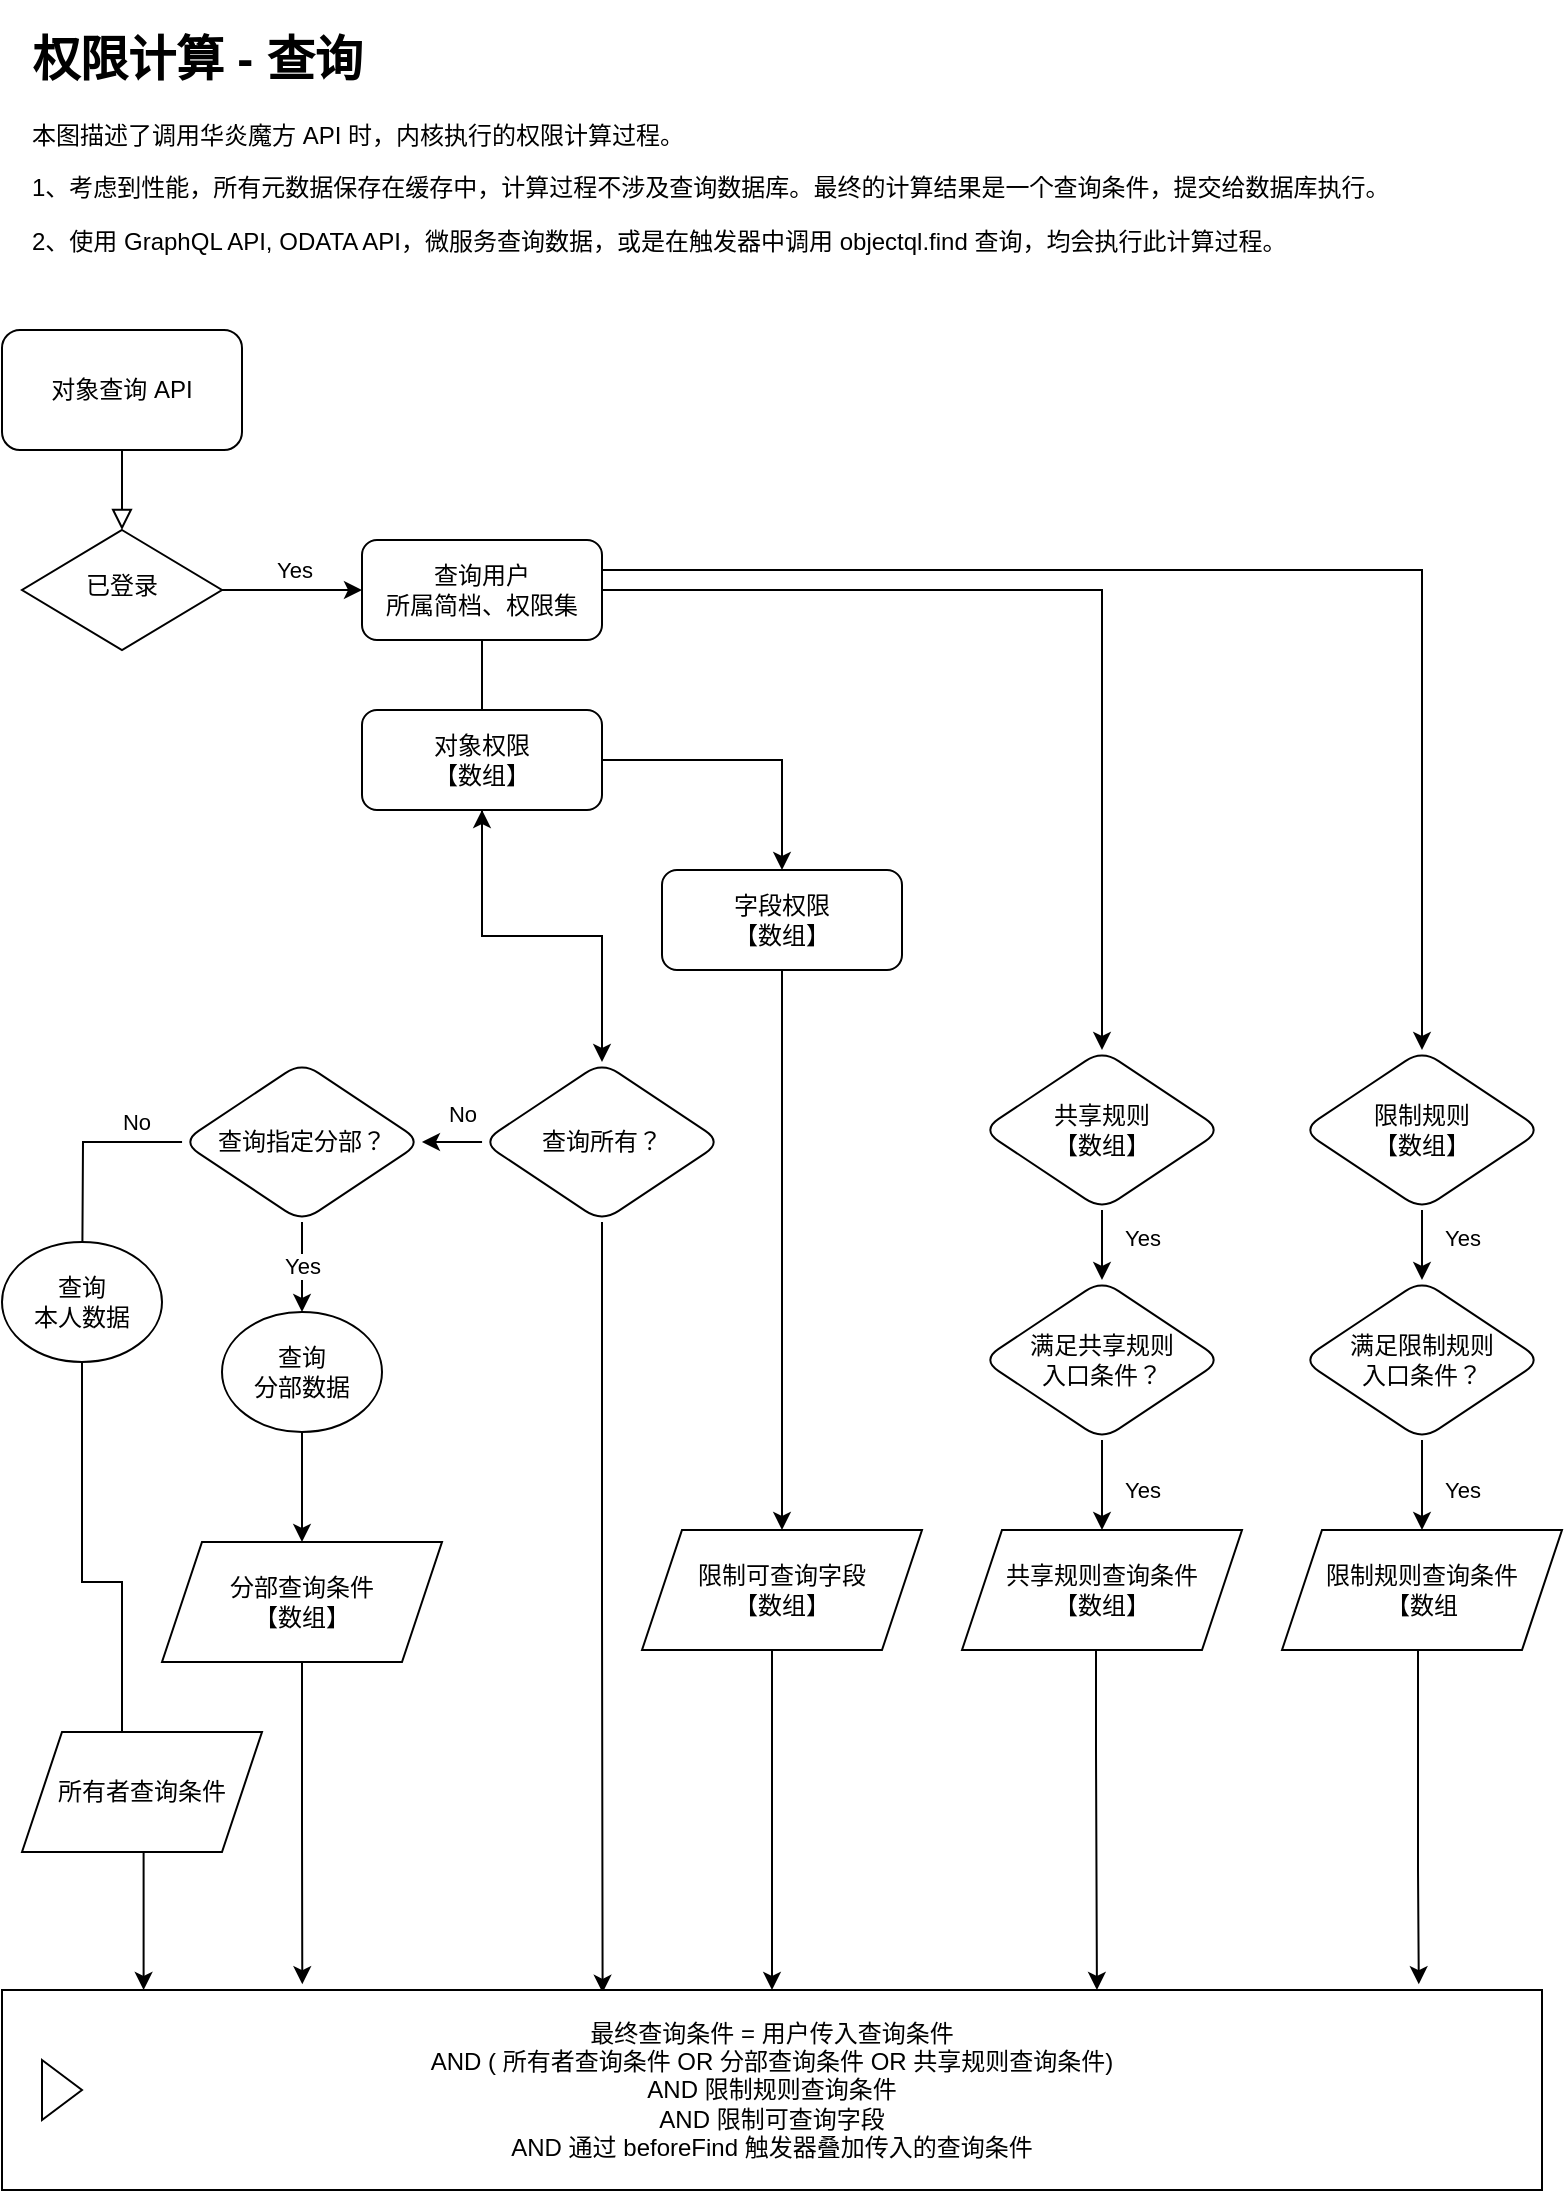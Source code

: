 <mxfile version="16.1.2" type="device"><diagram id="C5RBs43oDa-KdzZeNtuy" name="Page-1"><mxGraphModel dx="786" dy="572" grid="1" gridSize="10" guides="1" tooltips="1" connect="1" arrows="1" fold="1" page="1" pageScale="1" pageWidth="827" pageHeight="1169" math="0" shadow="0"><root><mxCell id="WIyWlLk6GJQsqaUBKTNV-0"/><mxCell id="WIyWlLk6GJQsqaUBKTNV-1" parent="WIyWlLk6GJQsqaUBKTNV-0"/><mxCell id="WIyWlLk6GJQsqaUBKTNV-2" value="" style="rounded=0;html=1;jettySize=auto;orthogonalLoop=1;fontSize=11;endArrow=block;endFill=0;endSize=8;strokeWidth=1;shadow=0;labelBackgroundColor=none;edgeStyle=orthogonalEdgeStyle;" parent="WIyWlLk6GJQsqaUBKTNV-1" source="WIyWlLk6GJQsqaUBKTNV-3" target="WIyWlLk6GJQsqaUBKTNV-6" edge="1"><mxGeometry relative="1" as="geometry"/></mxCell><mxCell id="WIyWlLk6GJQsqaUBKTNV-3" value="对象查询 API" style="rounded=1;whiteSpace=wrap;html=1;fontSize=12;glass=0;strokeWidth=1;shadow=0;" parent="WIyWlLk6GJQsqaUBKTNV-1" vertex="1"><mxGeometry x="20" y="170" width="120" height="60" as="geometry"/></mxCell><mxCell id="5bt5NWS37IOJWbyXslHa-62" value="" style="edgeStyle=orthogonalEdgeStyle;rounded=0;orthogonalLoop=1;jettySize=auto;html=1;" edge="1" parent="WIyWlLk6GJQsqaUBKTNV-1" source="WIyWlLk6GJQsqaUBKTNV-6" target="WIyWlLk6GJQsqaUBKTNV-11"><mxGeometry relative="1" as="geometry"/></mxCell><mxCell id="5bt5NWS37IOJWbyXslHa-63" value="Yes" style="edgeLabel;html=1;align=center;verticalAlign=middle;resizable=0;points=[];" vertex="1" connectable="0" parent="5bt5NWS37IOJWbyXslHa-62"><mxGeometry x="0.029" y="1" relative="1" as="geometry"><mxPoint y="-9" as="offset"/></mxGeometry></mxCell><mxCell id="WIyWlLk6GJQsqaUBKTNV-6" value="已登录" style="rhombus;whiteSpace=wrap;html=1;shadow=0;fontFamily=Helvetica;fontSize=12;align=center;strokeWidth=1;spacing=6;spacingTop=-4;" parent="WIyWlLk6GJQsqaUBKTNV-1" vertex="1"><mxGeometry x="30" y="270" width="100" height="60" as="geometry"/></mxCell><mxCell id="5bt5NWS37IOJWbyXslHa-66" value="" style="edgeStyle=orthogonalEdgeStyle;rounded=0;orthogonalLoop=1;jettySize=auto;html=1;" edge="1" parent="WIyWlLk6GJQsqaUBKTNV-1" source="5bt5NWS37IOJWbyXslHa-6" target="5bt5NWS37IOJWbyXslHa-12"><mxGeometry relative="1" as="geometry"/></mxCell><mxCell id="5bt5NWS37IOJWbyXslHa-67" value="No" style="edgeLabel;html=1;align=center;verticalAlign=middle;resizable=0;points=[];" vertex="1" connectable="0" parent="5bt5NWS37IOJWbyXslHa-66"><mxGeometry y="2" relative="1" as="geometry"><mxPoint x="5" y="-12" as="offset"/></mxGeometry></mxCell><mxCell id="5bt5NWS37IOJWbyXslHa-119" style="edgeStyle=orthogonalEdgeStyle;rounded=0;orthogonalLoop=1;jettySize=auto;html=1;entryX=0.39;entryY=0.014;entryDx=0;entryDy=0;entryPerimeter=0;" edge="1" parent="WIyWlLk6GJQsqaUBKTNV-1" source="5bt5NWS37IOJWbyXslHa-6" target="5bt5NWS37IOJWbyXslHa-85"><mxGeometry relative="1" as="geometry"/></mxCell><mxCell id="5bt5NWS37IOJWbyXslHa-6" value="查询所有？" style="rhombus;whiteSpace=wrap;html=1;rounded=1;glass=0;strokeWidth=1;shadow=0;" vertex="1" parent="WIyWlLk6GJQsqaUBKTNV-1"><mxGeometry x="260" y="535.98" width="120" height="80" as="geometry"/></mxCell><mxCell id="5bt5NWS37IOJWbyXslHa-68" style="edgeStyle=orthogonalEdgeStyle;rounded=0;orthogonalLoop=1;jettySize=auto;html=1;entryX=0.5;entryY=0;entryDx=0;entryDy=0;" edge="1" parent="WIyWlLk6GJQsqaUBKTNV-1" source="5bt5NWS37IOJWbyXslHa-12"><mxGeometry relative="1" as="geometry"><mxPoint x="60" y="660.98" as="targetPoint"/></mxGeometry></mxCell><mxCell id="5bt5NWS37IOJWbyXslHa-69" value="No" style="edgeLabel;html=1;align=center;verticalAlign=middle;resizable=0;points=[];" vertex="1" connectable="0" parent="5bt5NWS37IOJWbyXslHa-68"><mxGeometry x="-0.576" relative="1" as="geometry"><mxPoint x="5" y="-10" as="offset"/></mxGeometry></mxCell><mxCell id="5bt5NWS37IOJWbyXslHa-70" value="" style="edgeStyle=orthogonalEdgeStyle;rounded=0;orthogonalLoop=1;jettySize=auto;html=1;" edge="1" parent="WIyWlLk6GJQsqaUBKTNV-1" source="5bt5NWS37IOJWbyXslHa-12" target="5bt5NWS37IOJWbyXslHa-19"><mxGeometry relative="1" as="geometry"/></mxCell><mxCell id="5bt5NWS37IOJWbyXslHa-71" value="Yes" style="edgeLabel;html=1;align=center;verticalAlign=middle;resizable=0;points=[];" vertex="1" connectable="0" parent="5bt5NWS37IOJWbyXslHa-70"><mxGeometry x="-0.022" relative="1" as="geometry"><mxPoint as="offset"/></mxGeometry></mxCell><mxCell id="5bt5NWS37IOJWbyXslHa-12" value="查询指定分部？" style="rhombus;whiteSpace=wrap;html=1;rounded=1;glass=0;strokeWidth=1;shadow=0;" vertex="1" parent="WIyWlLk6GJQsqaUBKTNV-1"><mxGeometry x="110" y="535.98" width="120" height="80" as="geometry"/></mxCell><mxCell id="5bt5NWS37IOJWbyXslHa-78" value="" style="edgeStyle=orthogonalEdgeStyle;rounded=0;orthogonalLoop=1;jettySize=auto;html=1;" edge="1" parent="WIyWlLk6GJQsqaUBKTNV-1" source="5bt5NWS37IOJWbyXslHa-19" target="5bt5NWS37IOJWbyXslHa-76"><mxGeometry relative="1" as="geometry"/></mxCell><mxCell id="5bt5NWS37IOJWbyXslHa-19" value="查询&lt;br&gt;分部数据" style="ellipse;whiteSpace=wrap;html=1;rounded=1;glass=0;strokeWidth=1;shadow=0;" vertex="1" parent="WIyWlLk6GJQsqaUBKTNV-1"><mxGeometry x="130" y="660.98" width="80" height="60" as="geometry"/></mxCell><mxCell id="5bt5NWS37IOJWbyXslHa-109" style="edgeStyle=orthogonalEdgeStyle;rounded=0;orthogonalLoop=1;jettySize=auto;html=1;entryX=0.214;entryY=0.167;entryDx=0;entryDy=0;entryPerimeter=0;exitX=0.5;exitY=1;exitDx=0;exitDy=0;" edge="1" parent="WIyWlLk6GJQsqaUBKTNV-1" source="5bt5NWS37IOJWbyXslHa-26" target="5bt5NWS37IOJWbyXslHa-108"><mxGeometry relative="1" as="geometry"><mxPoint x="60" y="720.98" as="sourcePoint"/><Array as="points"><mxPoint x="60" y="796"/><mxPoint x="80" y="796"/><mxPoint x="80" y="881"/></Array></mxGeometry></mxCell><mxCell id="5bt5NWS37IOJWbyXslHa-26" value="查询&lt;br&gt;本人数据" style="ellipse;whiteSpace=wrap;html=1;rounded=1;glass=0;strokeWidth=1;shadow=0;" vertex="1" parent="WIyWlLk6GJQsqaUBKTNV-1"><mxGeometry x="20" y="625.98" width="80" height="60" as="geometry"/></mxCell><mxCell id="5bt5NWS37IOJWbyXslHa-37" value="" style="edgeStyle=orthogonalEdgeStyle;rounded=0;orthogonalLoop=1;jettySize=auto;html=1;" edge="1" parent="WIyWlLk6GJQsqaUBKTNV-1" source="5bt5NWS37IOJWbyXslHa-28" target="5bt5NWS37IOJWbyXslHa-36"><mxGeometry relative="1" as="geometry"/></mxCell><mxCell id="5bt5NWS37IOJWbyXslHa-43" value="Yes" style="edgeLabel;html=1;align=center;verticalAlign=middle;resizable=0;points=[];" vertex="1" connectable="0" parent="5bt5NWS37IOJWbyXslHa-37"><mxGeometry x="-0.378" y="-1" relative="1" as="geometry"><mxPoint x="21" as="offset"/></mxGeometry></mxCell><mxCell id="5bt5NWS37IOJWbyXslHa-28" value="共享规则&lt;br&gt;【数组】" style="rhombus;whiteSpace=wrap;html=1;rounded=1;glass=0;strokeWidth=1;shadow=0;" vertex="1" parent="WIyWlLk6GJQsqaUBKTNV-1"><mxGeometry x="510" y="530" width="120" height="80" as="geometry"/></mxCell><mxCell id="5bt5NWS37IOJWbyXslHa-41" value="" style="edgeStyle=orthogonalEdgeStyle;rounded=0;orthogonalLoop=1;jettySize=auto;html=1;entryX=0.5;entryY=0;entryDx=0;entryDy=0;" edge="1" parent="WIyWlLk6GJQsqaUBKTNV-1" source="5bt5NWS37IOJWbyXslHa-36" target="5bt5NWS37IOJWbyXslHa-80"><mxGeometry relative="1" as="geometry"><mxPoint x="570" y="760" as="targetPoint"/></mxGeometry></mxCell><mxCell id="5bt5NWS37IOJWbyXslHa-42" value="Yes" style="edgeLabel;html=1;align=center;verticalAlign=middle;resizable=0;points=[];" vertex="1" connectable="0" parent="5bt5NWS37IOJWbyXslHa-41"><mxGeometry x="0.111" relative="1" as="geometry"><mxPoint x="20" as="offset"/></mxGeometry></mxCell><mxCell id="5bt5NWS37IOJWbyXslHa-36" value="满足共享规则&lt;br&gt;入口条件？" style="rhombus;whiteSpace=wrap;html=1;rounded=1;glass=0;strokeWidth=1;shadow=0;" vertex="1" parent="WIyWlLk6GJQsqaUBKTNV-1"><mxGeometry x="510" y="645" width="120" height="80" as="geometry"/></mxCell><mxCell id="5bt5NWS37IOJWbyXslHa-47" value="" style="edgeStyle=orthogonalEdgeStyle;rounded=0;orthogonalLoop=1;jettySize=auto;html=1;" edge="1" parent="WIyWlLk6GJQsqaUBKTNV-1" source="5bt5NWS37IOJWbyXslHa-49" target="5bt5NWS37IOJWbyXslHa-52"><mxGeometry relative="1" as="geometry"/></mxCell><mxCell id="5bt5NWS37IOJWbyXslHa-48" value="Yes" style="edgeLabel;html=1;align=center;verticalAlign=middle;resizable=0;points=[];" vertex="1" connectable="0" parent="5bt5NWS37IOJWbyXslHa-47"><mxGeometry x="-0.378" y="-1" relative="1" as="geometry"><mxPoint x="21" as="offset"/></mxGeometry></mxCell><mxCell id="5bt5NWS37IOJWbyXslHa-49" value="限制规则&lt;br&gt;【数组】" style="rhombus;whiteSpace=wrap;html=1;rounded=1;glass=0;strokeWidth=1;shadow=0;" vertex="1" parent="WIyWlLk6GJQsqaUBKTNV-1"><mxGeometry x="670" y="530" width="120" height="80" as="geometry"/></mxCell><mxCell id="5bt5NWS37IOJWbyXslHa-50" value="" style="edgeStyle=orthogonalEdgeStyle;rounded=0;orthogonalLoop=1;jettySize=auto;html=1;entryX=0.5;entryY=0;entryDx=0;entryDy=0;" edge="1" parent="WIyWlLk6GJQsqaUBKTNV-1" source="5bt5NWS37IOJWbyXslHa-52" target="5bt5NWS37IOJWbyXslHa-81"><mxGeometry relative="1" as="geometry"><mxPoint x="730" y="760" as="targetPoint"/></mxGeometry></mxCell><mxCell id="5bt5NWS37IOJWbyXslHa-51" value="Yes" style="edgeLabel;html=1;align=center;verticalAlign=middle;resizable=0;points=[];" vertex="1" connectable="0" parent="5bt5NWS37IOJWbyXslHa-50"><mxGeometry x="0.111" relative="1" as="geometry"><mxPoint x="20" as="offset"/></mxGeometry></mxCell><mxCell id="5bt5NWS37IOJWbyXslHa-52" value="满足限制规则&lt;br&gt;入口条件？" style="rhombus;whiteSpace=wrap;html=1;rounded=1;glass=0;strokeWidth=1;shadow=0;" vertex="1" parent="WIyWlLk6GJQsqaUBKTNV-1"><mxGeometry x="670" y="645" width="120" height="80" as="geometry"/></mxCell><mxCell id="5bt5NWS37IOJWbyXslHa-60" value="" style="edgeStyle=orthogonalEdgeStyle;rounded=0;orthogonalLoop=1;jettySize=auto;html=1;" edge="1" parent="WIyWlLk6GJQsqaUBKTNV-1" source="WIyWlLk6GJQsqaUBKTNV-11" target="5bt5NWS37IOJWbyXslHa-59"><mxGeometry relative="1" as="geometry"><Array as="points"><mxPoint x="260" y="435"/></Array></mxGeometry></mxCell><mxCell id="5bt5NWS37IOJWbyXslHa-88" style="edgeStyle=orthogonalEdgeStyle;rounded=0;orthogonalLoop=1;jettySize=auto;html=1;entryX=0.5;entryY=0;entryDx=0;entryDy=0;" edge="1" parent="WIyWlLk6GJQsqaUBKTNV-1" source="WIyWlLk6GJQsqaUBKTNV-11" target="5bt5NWS37IOJWbyXslHa-28"><mxGeometry relative="1" as="geometry"><Array as="points"><mxPoint x="570" y="300"/></Array></mxGeometry></mxCell><mxCell id="5bt5NWS37IOJWbyXslHa-89" style="edgeStyle=orthogonalEdgeStyle;rounded=0;orthogonalLoop=1;jettySize=auto;html=1;entryX=0.5;entryY=0;entryDx=0;entryDy=0;" edge="1" parent="WIyWlLk6GJQsqaUBKTNV-1" source="WIyWlLk6GJQsqaUBKTNV-11" target="5bt5NWS37IOJWbyXslHa-49"><mxGeometry relative="1" as="geometry"><Array as="points"><mxPoint x="730" y="290"/></Array></mxGeometry></mxCell><mxCell id="WIyWlLk6GJQsqaUBKTNV-11" value="查询用户&lt;br&gt;所属简档、权限集" style="rounded=1;whiteSpace=wrap;html=1;fontSize=12;glass=0;strokeWidth=1;shadow=0;" parent="WIyWlLk6GJQsqaUBKTNV-1" vertex="1"><mxGeometry x="200" y="275" width="120" height="50" as="geometry"/></mxCell><mxCell id="5bt5NWS37IOJWbyXslHa-87" style="edgeStyle=orthogonalEdgeStyle;rounded=0;orthogonalLoop=1;jettySize=auto;html=1;entryX=0.5;entryY=0;entryDx=0;entryDy=0;" edge="1" parent="WIyWlLk6GJQsqaUBKTNV-1" source="5bt5NWS37IOJWbyXslHa-59" target="5bt5NWS37IOJWbyXslHa-6"><mxGeometry relative="1" as="geometry"><Array as="points"/></mxGeometry></mxCell><mxCell id="5bt5NWS37IOJWbyXslHa-96" value="" style="edgeStyle=orthogonalEdgeStyle;rounded=0;orthogonalLoop=1;jettySize=auto;html=1;" edge="1" parent="WIyWlLk6GJQsqaUBKTNV-1" source="5bt5NWS37IOJWbyXslHa-59" target="5bt5NWS37IOJWbyXslHa-91"><mxGeometry relative="1" as="geometry"/></mxCell><mxCell id="5bt5NWS37IOJWbyXslHa-59" value="对象权限&lt;br&gt;【数组】" style="rounded=1;whiteSpace=wrap;html=1;fontSize=12;glass=0;strokeWidth=1;shadow=0;" vertex="1" parent="WIyWlLk6GJQsqaUBKTNV-1"><mxGeometry x="200" y="360" width="120" height="50" as="geometry"/></mxCell><mxCell id="5bt5NWS37IOJWbyXslHa-118" style="edgeStyle=orthogonalEdgeStyle;rounded=0;orthogonalLoop=1;jettySize=auto;html=1;entryX=0.195;entryY=-0.029;entryDx=0;entryDy=0;entryPerimeter=0;" edge="1" parent="WIyWlLk6GJQsqaUBKTNV-1" source="5bt5NWS37IOJWbyXslHa-76" target="5bt5NWS37IOJWbyXslHa-85"><mxGeometry relative="1" as="geometry"/></mxCell><mxCell id="5bt5NWS37IOJWbyXslHa-76" value="&lt;span&gt;分部查询条件&lt;br&gt;&lt;/span&gt;【数组】&lt;span&gt;&lt;br&gt;&lt;/span&gt;" style="shape=parallelogram;perimeter=parallelogramPerimeter;whiteSpace=wrap;html=1;fixedSize=1;" vertex="1" parent="WIyWlLk6GJQsqaUBKTNV-1"><mxGeometry x="100" y="775.98" width="140" height="60" as="geometry"/></mxCell><mxCell id="5bt5NWS37IOJWbyXslHa-114" style="edgeStyle=orthogonalEdgeStyle;rounded=0;orthogonalLoop=1;jettySize=auto;html=1;entryX=0.711;entryY=0;entryDx=0;entryDy=0;entryPerimeter=0;" edge="1" parent="WIyWlLk6GJQsqaUBKTNV-1" source="5bt5NWS37IOJWbyXslHa-80" target="5bt5NWS37IOJWbyXslHa-85"><mxGeometry relative="1" as="geometry"><Array as="points"><mxPoint x="567" y="880"/><mxPoint x="567" y="880"/></Array></mxGeometry></mxCell><mxCell id="5bt5NWS37IOJWbyXslHa-80" value="&lt;span&gt;共享规则查询条件&lt;/span&gt;&lt;br&gt;【数组】" style="shape=parallelogram;perimeter=parallelogramPerimeter;whiteSpace=wrap;html=1;fixedSize=1;" vertex="1" parent="WIyWlLk6GJQsqaUBKTNV-1"><mxGeometry x="500" y="770" width="140" height="60" as="geometry"/></mxCell><mxCell id="5bt5NWS37IOJWbyXslHa-115" style="edgeStyle=orthogonalEdgeStyle;rounded=0;orthogonalLoop=1;jettySize=auto;html=1;entryX=0.92;entryY=-0.029;entryDx=0;entryDy=0;entryPerimeter=0;" edge="1" parent="WIyWlLk6GJQsqaUBKTNV-1" source="5bt5NWS37IOJWbyXslHa-81" target="5bt5NWS37IOJWbyXslHa-85"><mxGeometry relative="1" as="geometry"><Array as="points"><mxPoint x="728" y="940"/><mxPoint x="728" y="940"/></Array></mxGeometry></mxCell><mxCell id="5bt5NWS37IOJWbyXslHa-81" value="&lt;span&gt;限制规则查询条件&lt;/span&gt;&lt;br&gt;【数组" style="shape=parallelogram;perimeter=parallelogramPerimeter;whiteSpace=wrap;html=1;fixedSize=1;" vertex="1" parent="WIyWlLk6GJQsqaUBKTNV-1"><mxGeometry x="660" y="770" width="140" height="60" as="geometry"/></mxCell><mxCell id="5bt5NWS37IOJWbyXslHa-85" value="最终查询条件 = 用户传入查询条件&lt;br&gt;AND ( 所有者查询条件 OR 分部查询条件 OR 共享规则查询条件) &lt;br&gt;AND 限制规则查询条件 &lt;br&gt;AND 限制可查询字段&lt;br&gt;AND 通过 beforeFind 触发器叠加传入的查询条件" style="html=1;whiteSpace=wrap;container=1;recursiveResize=0;collapsible=0;" vertex="1" parent="WIyWlLk6GJQsqaUBKTNV-1"><mxGeometry x="20" y="1000" width="770" height="100" as="geometry"/></mxCell><mxCell id="5bt5NWS37IOJWbyXslHa-86" value="" style="triangle;html=1;whiteSpace=wrap;" vertex="1" parent="5bt5NWS37IOJWbyXslHa-85"><mxGeometry x="20" y="35" width="20" height="30" as="geometry"/></mxCell><mxCell id="5bt5NWS37IOJWbyXslHa-94" value="" style="edgeStyle=orthogonalEdgeStyle;rounded=0;orthogonalLoop=1;jettySize=auto;html=1;" edge="1" parent="WIyWlLk6GJQsqaUBKTNV-1" source="5bt5NWS37IOJWbyXslHa-91" target="5bt5NWS37IOJWbyXslHa-93"><mxGeometry relative="1" as="geometry"><Array as="points"><mxPoint x="410" y="500"/><mxPoint x="410" y="500"/></Array></mxGeometry></mxCell><mxCell id="5bt5NWS37IOJWbyXslHa-91" value="字段权限&lt;br&gt;【数组】" style="rounded=1;whiteSpace=wrap;html=1;fontSize=12;glass=0;strokeWidth=1;shadow=0;" vertex="1" parent="WIyWlLk6GJQsqaUBKTNV-1"><mxGeometry x="350" y="440" width="120" height="50" as="geometry"/></mxCell><mxCell id="5bt5NWS37IOJWbyXslHa-121" style="edgeStyle=orthogonalEdgeStyle;rounded=0;orthogonalLoop=1;jettySize=auto;html=1;entryX=0.5;entryY=0;entryDx=0;entryDy=0;" edge="1" parent="WIyWlLk6GJQsqaUBKTNV-1" source="5bt5NWS37IOJWbyXslHa-93" target="5bt5NWS37IOJWbyXslHa-85"><mxGeometry relative="1" as="geometry"><Array as="points"><mxPoint x="405" y="880"/><mxPoint x="405" y="880"/></Array></mxGeometry></mxCell><mxCell id="5bt5NWS37IOJWbyXslHa-93" value="限制可查询字段&lt;br&gt;【数组】" style="shape=parallelogram;perimeter=parallelogramPerimeter;whiteSpace=wrap;html=1;fixedSize=1;" vertex="1" parent="WIyWlLk6GJQsqaUBKTNV-1"><mxGeometry x="340" y="770" width="140" height="60" as="geometry"/></mxCell><mxCell id="5bt5NWS37IOJWbyXslHa-111" style="edgeStyle=orthogonalEdgeStyle;rounded=0;orthogonalLoop=1;jettySize=auto;html=1;entryX=0.066;entryY=-0.014;entryDx=0;entryDy=0;entryPerimeter=0;" edge="1" parent="WIyWlLk6GJQsqaUBKTNV-1" source="5bt5NWS37IOJWbyXslHa-108"><mxGeometry relative="1" as="geometry"><mxPoint x="90.82" y="1000" as="targetPoint"/><Array as="points"><mxPoint x="90" y="999.98"/></Array></mxGeometry></mxCell><mxCell id="5bt5NWS37IOJWbyXslHa-108" value="&lt;span&gt;所有者查询条件&lt;/span&gt;&lt;span&gt;&lt;br&gt;&lt;/span&gt;" style="shape=parallelogram;perimeter=parallelogramPerimeter;whiteSpace=wrap;html=1;fixedSize=1;" vertex="1" parent="WIyWlLk6GJQsqaUBKTNV-1"><mxGeometry x="30" y="870.98" width="120" height="60" as="geometry"/></mxCell><mxCell id="5bt5NWS37IOJWbyXslHa-117" value="&lt;h1&gt;权限计算 - 查询&lt;/h1&gt;&lt;p&gt;本图描述了调用华炎魔方 API 时，内核执行的权限计算过程。&lt;/p&gt;&lt;p&gt;1、考虑到性能，所有元数据保存在缓存中，计算过程不涉及查询数据库。&lt;span&gt;最终的计算结果是一个查询条件，提交给数据库执行。&lt;/span&gt;&lt;/p&gt;&lt;p&gt;&lt;span&gt;2、使用 GraphQL API, ODATA API，微服务查询数据，或是在触发器中调用 objectql.find 查询，均会执行此计算过程。&lt;/span&gt;&lt;/p&gt;&lt;p&gt;&lt;span&gt;&lt;br&gt;&lt;/span&gt;&lt;/p&gt;" style="text;html=1;strokeColor=none;fillColor=none;spacing=5;spacingTop=-20;whiteSpace=wrap;overflow=hidden;rounded=0;" vertex="1" parent="WIyWlLk6GJQsqaUBKTNV-1"><mxGeometry x="30" y="15" width="770" height="120" as="geometry"/></mxCell></root></mxGraphModel></diagram></mxfile>